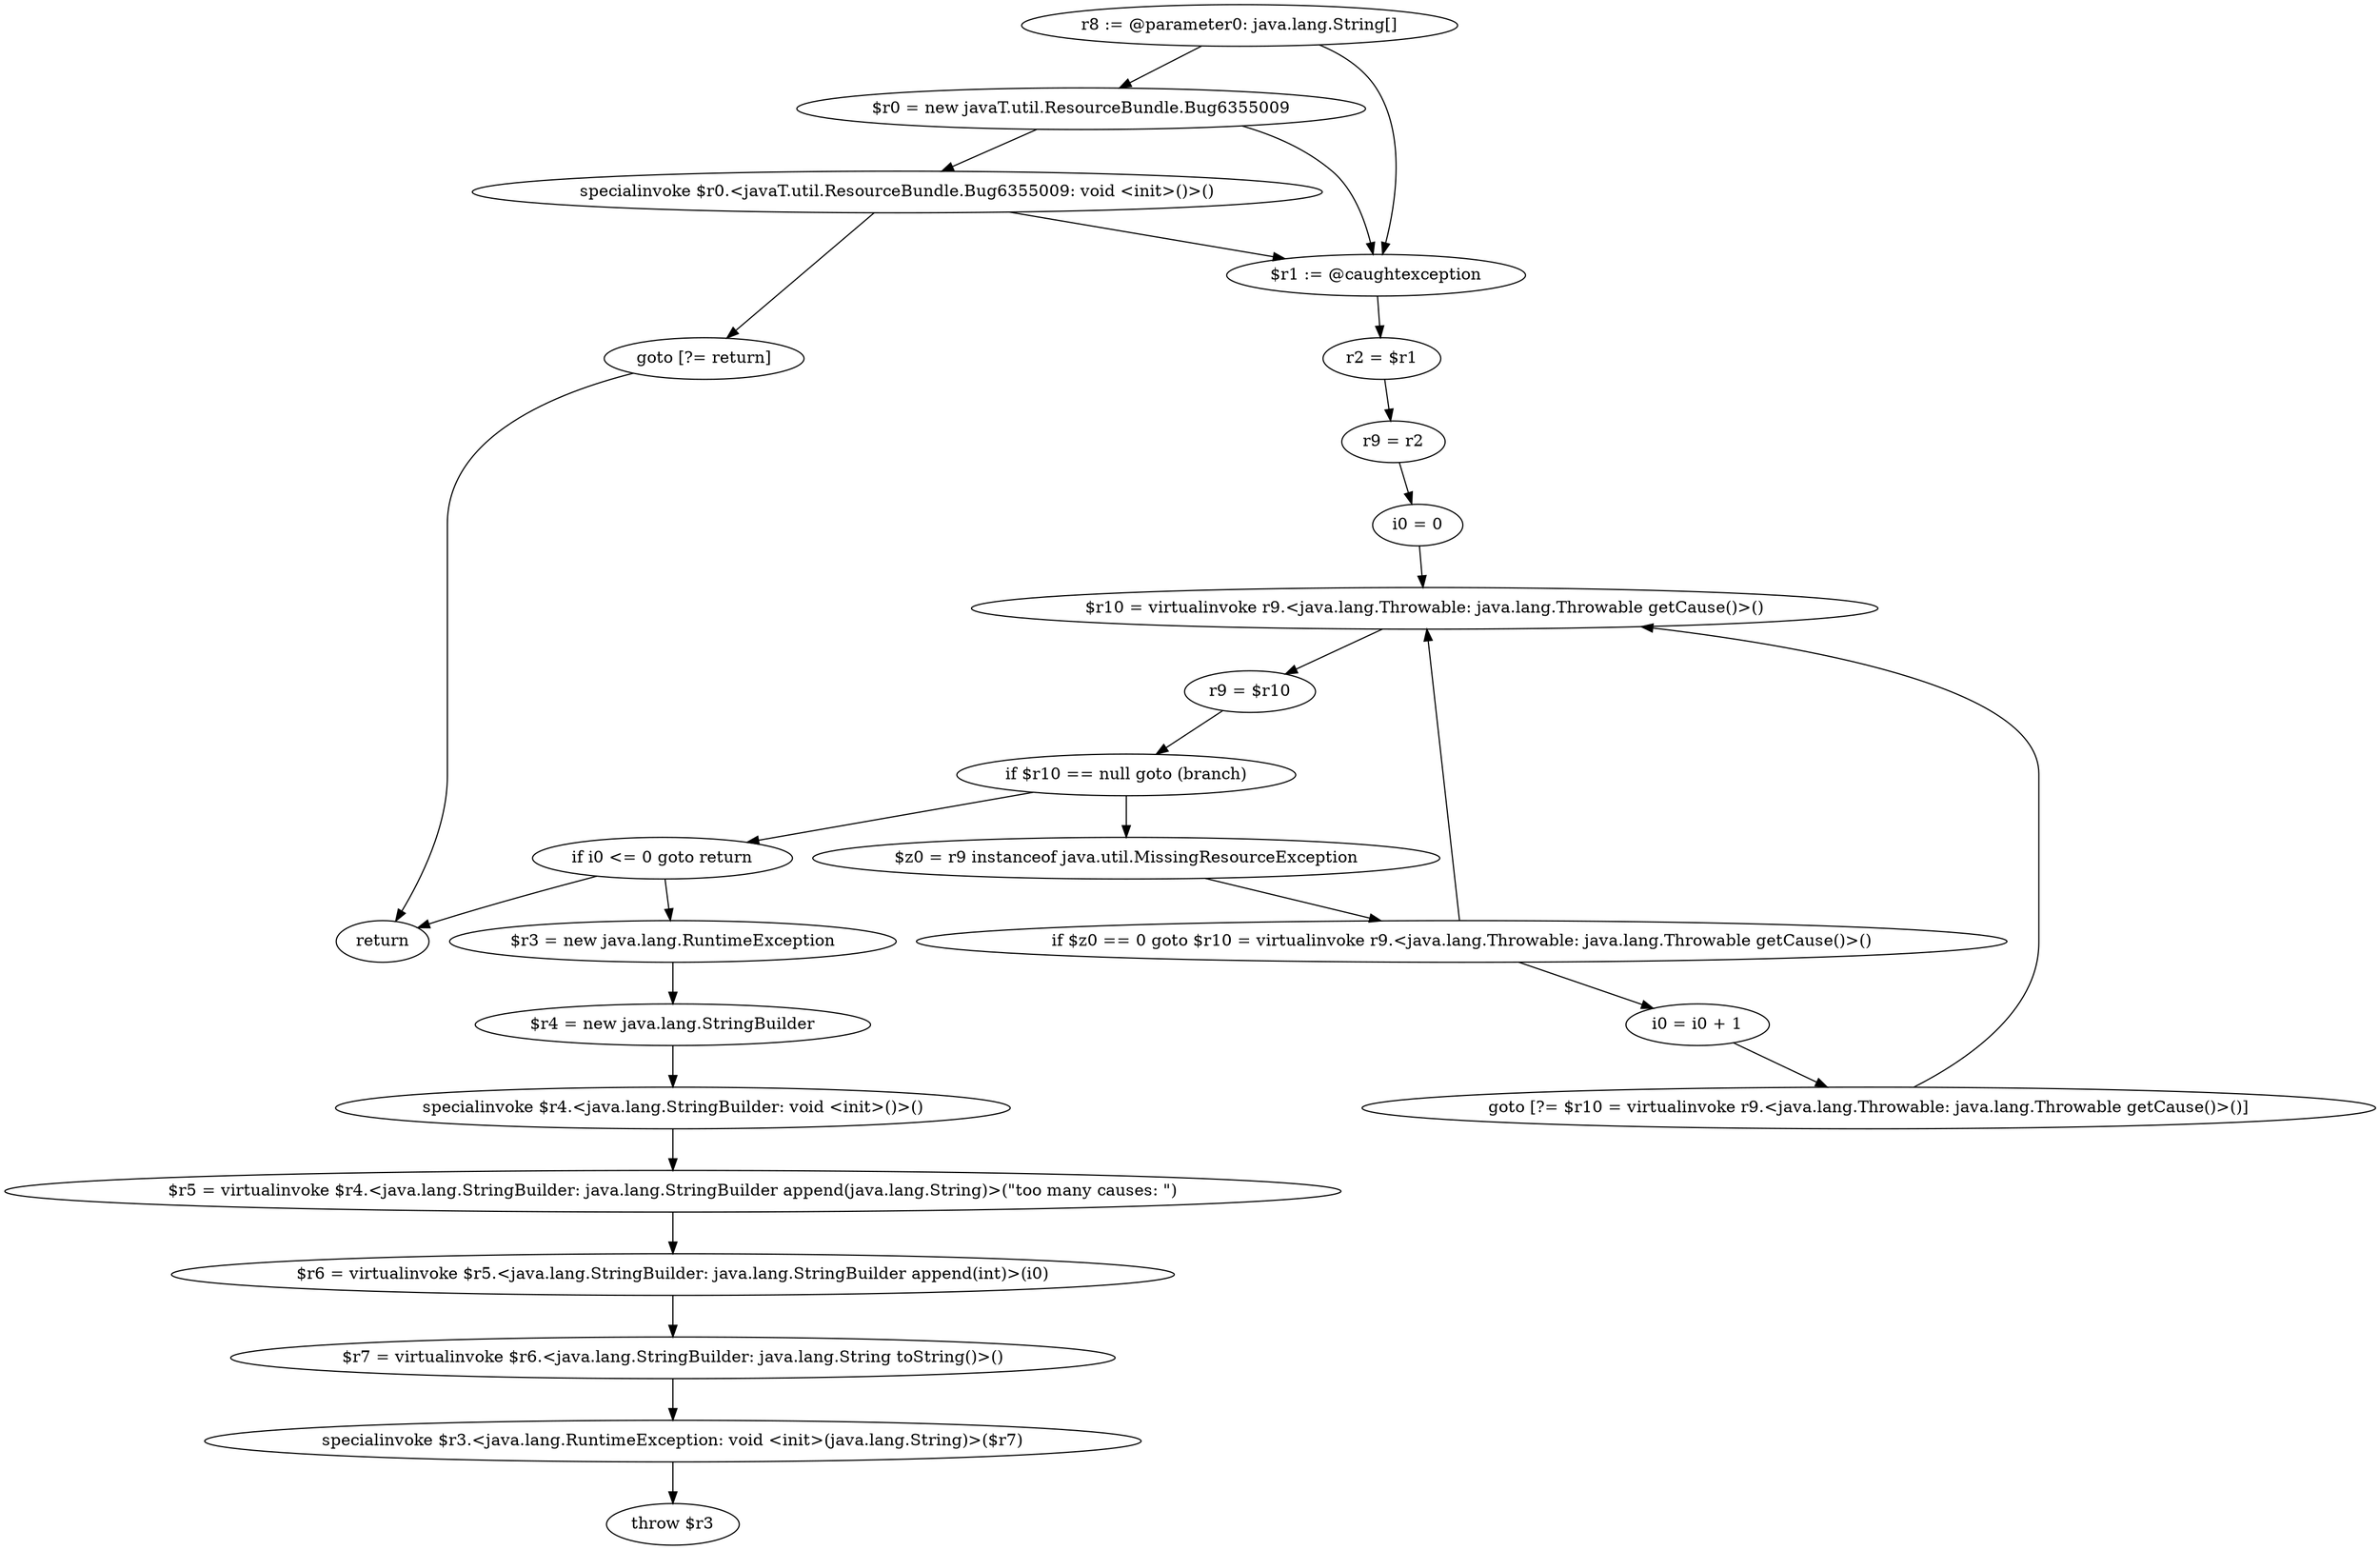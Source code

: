digraph "unitGraph" {
    "r8 := @parameter0: java.lang.String[]"
    "$r0 = new javaT.util.ResourceBundle.Bug6355009"
    "specialinvoke $r0.<javaT.util.ResourceBundle.Bug6355009: void <init>()>()"
    "goto [?= return]"
    "$r1 := @caughtexception"
    "r2 = $r1"
    "r9 = r2"
    "i0 = 0"
    "$r10 = virtualinvoke r9.<java.lang.Throwable: java.lang.Throwable getCause()>()"
    "r9 = $r10"
    "if $r10 == null goto (branch)"
    "$z0 = r9 instanceof java.util.MissingResourceException"
    "if $z0 == 0 goto $r10 = virtualinvoke r9.<java.lang.Throwable: java.lang.Throwable getCause()>()"
    "i0 = i0 + 1"
    "goto [?= $r10 = virtualinvoke r9.<java.lang.Throwable: java.lang.Throwable getCause()>()]"
    "if i0 <= 0 goto return"
    "$r3 = new java.lang.RuntimeException"
    "$r4 = new java.lang.StringBuilder"
    "specialinvoke $r4.<java.lang.StringBuilder: void <init>()>()"
    "$r5 = virtualinvoke $r4.<java.lang.StringBuilder: java.lang.StringBuilder append(java.lang.String)>(\"too many causes: \")"
    "$r6 = virtualinvoke $r5.<java.lang.StringBuilder: java.lang.StringBuilder append(int)>(i0)"
    "$r7 = virtualinvoke $r6.<java.lang.StringBuilder: java.lang.String toString()>()"
    "specialinvoke $r3.<java.lang.RuntimeException: void <init>(java.lang.String)>($r7)"
    "throw $r3"
    "return"
    "r8 := @parameter0: java.lang.String[]"->"$r0 = new javaT.util.ResourceBundle.Bug6355009";
    "r8 := @parameter0: java.lang.String[]"->"$r1 := @caughtexception";
    "$r0 = new javaT.util.ResourceBundle.Bug6355009"->"specialinvoke $r0.<javaT.util.ResourceBundle.Bug6355009: void <init>()>()";
    "$r0 = new javaT.util.ResourceBundle.Bug6355009"->"$r1 := @caughtexception";
    "specialinvoke $r0.<javaT.util.ResourceBundle.Bug6355009: void <init>()>()"->"goto [?= return]";
    "specialinvoke $r0.<javaT.util.ResourceBundle.Bug6355009: void <init>()>()"->"$r1 := @caughtexception";
    "goto [?= return]"->"return";
    "$r1 := @caughtexception"->"r2 = $r1";
    "r2 = $r1"->"r9 = r2";
    "r9 = r2"->"i0 = 0";
    "i0 = 0"->"$r10 = virtualinvoke r9.<java.lang.Throwable: java.lang.Throwable getCause()>()";
    "$r10 = virtualinvoke r9.<java.lang.Throwable: java.lang.Throwable getCause()>()"->"r9 = $r10";
    "r9 = $r10"->"if $r10 == null goto (branch)";
    "if $r10 == null goto (branch)"->"$z0 = r9 instanceof java.util.MissingResourceException";
    "if $r10 == null goto (branch)"->"if i0 <= 0 goto return";
    "$z0 = r9 instanceof java.util.MissingResourceException"->"if $z0 == 0 goto $r10 = virtualinvoke r9.<java.lang.Throwable: java.lang.Throwable getCause()>()";
    "if $z0 == 0 goto $r10 = virtualinvoke r9.<java.lang.Throwable: java.lang.Throwable getCause()>()"->"i0 = i0 + 1";
    "if $z0 == 0 goto $r10 = virtualinvoke r9.<java.lang.Throwable: java.lang.Throwable getCause()>()"->"$r10 = virtualinvoke r9.<java.lang.Throwable: java.lang.Throwable getCause()>()";
    "i0 = i0 + 1"->"goto [?= $r10 = virtualinvoke r9.<java.lang.Throwable: java.lang.Throwable getCause()>()]";
    "goto [?= $r10 = virtualinvoke r9.<java.lang.Throwable: java.lang.Throwable getCause()>()]"->"$r10 = virtualinvoke r9.<java.lang.Throwable: java.lang.Throwable getCause()>()";
    "if i0 <= 0 goto return"->"$r3 = new java.lang.RuntimeException";
    "if i0 <= 0 goto return"->"return";
    "$r3 = new java.lang.RuntimeException"->"$r4 = new java.lang.StringBuilder";
    "$r4 = new java.lang.StringBuilder"->"specialinvoke $r4.<java.lang.StringBuilder: void <init>()>()";
    "specialinvoke $r4.<java.lang.StringBuilder: void <init>()>()"->"$r5 = virtualinvoke $r4.<java.lang.StringBuilder: java.lang.StringBuilder append(java.lang.String)>(\"too many causes: \")";
    "$r5 = virtualinvoke $r4.<java.lang.StringBuilder: java.lang.StringBuilder append(java.lang.String)>(\"too many causes: \")"->"$r6 = virtualinvoke $r5.<java.lang.StringBuilder: java.lang.StringBuilder append(int)>(i0)";
    "$r6 = virtualinvoke $r5.<java.lang.StringBuilder: java.lang.StringBuilder append(int)>(i0)"->"$r7 = virtualinvoke $r6.<java.lang.StringBuilder: java.lang.String toString()>()";
    "$r7 = virtualinvoke $r6.<java.lang.StringBuilder: java.lang.String toString()>()"->"specialinvoke $r3.<java.lang.RuntimeException: void <init>(java.lang.String)>($r7)";
    "specialinvoke $r3.<java.lang.RuntimeException: void <init>(java.lang.String)>($r7)"->"throw $r3";
}
